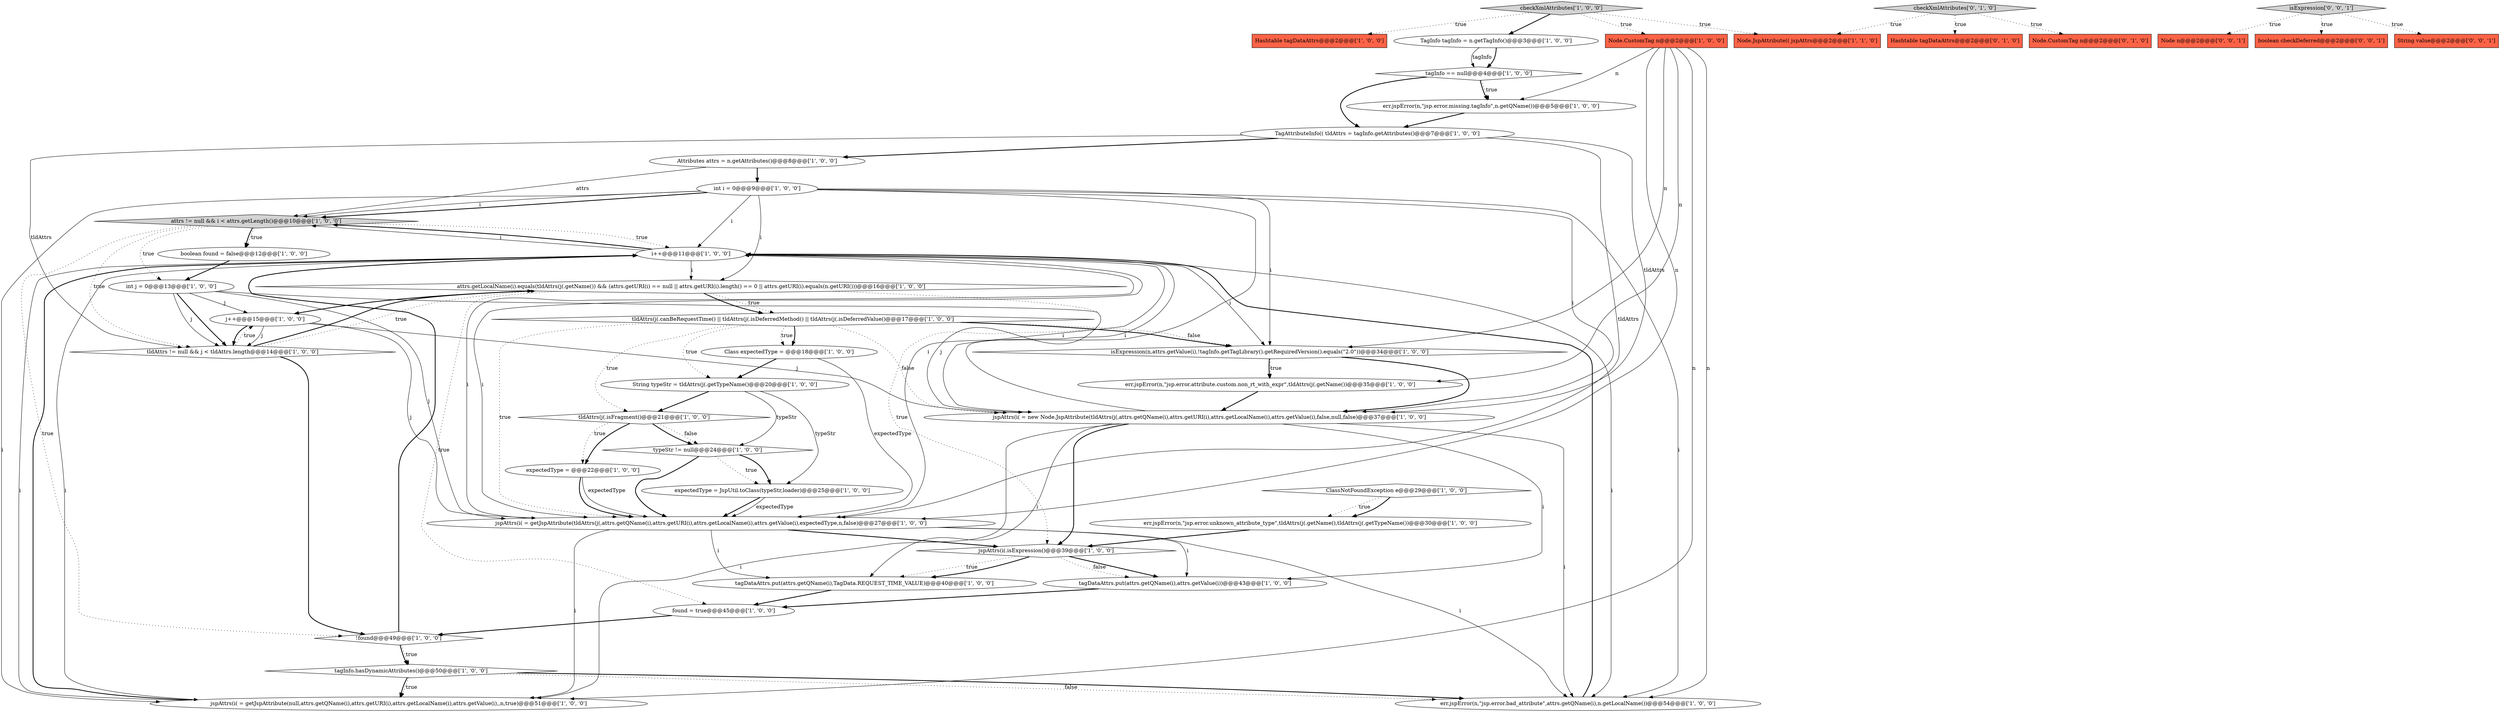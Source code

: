 digraph {
3 [style = filled, label = "Node.CustomTag n@@@2@@@['1', '0', '0']", fillcolor = tomato, shape = box image = "AAA0AAABBB1BBB"];
41 [style = filled, label = "Node n@@@2@@@['0', '0', '1']", fillcolor = tomato, shape = box image = "AAA0AAABBB3BBB"];
9 [style = filled, label = "err.jspError(n,\"jsp.error.missing.tagInfo\",n.getQName())@@@5@@@['1', '0', '0']", fillcolor = white, shape = ellipse image = "AAA0AAABBB1BBB"];
35 [style = filled, label = "expectedType = @@@22@@@['1', '0', '0']", fillcolor = white, shape = ellipse image = "AAA0AAABBB1BBB"];
37 [style = filled, label = "Attributes attrs = n.getAttributes()@@@8@@@['1', '0', '0']", fillcolor = white, shape = ellipse image = "AAA0AAABBB1BBB"];
15 [style = filled, label = "expectedType = JspUtil.toClass(typeStr,loader)@@@25@@@['1', '0', '0']", fillcolor = white, shape = ellipse image = "AAA0AAABBB1BBB"];
21 [style = filled, label = "tagInfo == null@@@4@@@['1', '0', '0']", fillcolor = white, shape = diamond image = "AAA0AAABBB1BBB"];
20 [style = filled, label = "ClassNotFoundException e@@@29@@@['1', '0', '0']", fillcolor = white, shape = diamond image = "AAA0AAABBB1BBB"];
30 [style = filled, label = "jspAttrs(i( = new Node.JspAttribute(tldAttrs(j(,attrs.getQName(i),attrs.getURI(i),attrs.getLocalName(i),attrs.getValue(i),false,null,false)@@@37@@@['1', '0', '0']", fillcolor = white, shape = ellipse image = "AAA0AAABBB1BBB"];
42 [style = filled, label = "boolean checkDeferred@@@2@@@['0', '0', '1']", fillcolor = tomato, shape = box image = "AAA0AAABBB3BBB"];
38 [style = filled, label = "Hashtable tagDataAttrs@@@2@@@['0', '1', '0']", fillcolor = tomato, shape = box image = "AAA0AAABBB2BBB"];
16 [style = filled, label = "err.jspError(n,\"jsp.error.attribute.custom.non_rt_with_expr\",tldAttrs(j(.getName())@@@35@@@['1', '0', '0']", fillcolor = white, shape = ellipse image = "AAA0AAABBB1BBB"];
11 [style = filled, label = "checkXmlAttributes['1', '0', '0']", fillcolor = lightgray, shape = diamond image = "AAA0AAABBB1BBB"];
8 [style = filled, label = "Node.JspAttribute(( jspAttrs@@@2@@@['1', '1', '0']", fillcolor = tomato, shape = box image = "AAA0AAABBB1BBB"];
23 [style = filled, label = "i++@@@11@@@['1', '0', '0']", fillcolor = white, shape = ellipse image = "AAA0AAABBB1BBB"];
1 [style = filled, label = "TagAttributeInfo(( tldAttrs = tagInfo.getAttributes()@@@7@@@['1', '0', '0']", fillcolor = white, shape = ellipse image = "AAA0AAABBB1BBB"];
31 [style = filled, label = "TagInfo tagInfo = n.getTagInfo()@@@3@@@['1', '0', '0']", fillcolor = white, shape = ellipse image = "AAA0AAABBB1BBB"];
36 [style = filled, label = "typeStr != null@@@24@@@['1', '0', '0']", fillcolor = white, shape = diamond image = "AAA0AAABBB1BBB"];
0 [style = filled, label = "Hashtable tagDataAttrs@@@2@@@['1', '0', '0']", fillcolor = tomato, shape = box image = "AAA0AAABBB1BBB"];
32 [style = filled, label = "boolean found = false@@@12@@@['1', '0', '0']", fillcolor = white, shape = ellipse image = "AAA0AAABBB1BBB"];
29 [style = filled, label = "j++@@@15@@@['1', '0', '0']", fillcolor = white, shape = ellipse image = "AAA0AAABBB1BBB"];
13 [style = filled, label = "Class expectedType = @@@18@@@['1', '0', '0']", fillcolor = white, shape = ellipse image = "AAA0AAABBB1BBB"];
18 [style = filled, label = "isExpression(n,attrs.getValue(i),!tagInfo.getTagLibrary().getRequiredVersion().equals(\"2.0\"))@@@34@@@['1', '0', '0']", fillcolor = white, shape = diamond image = "AAA0AAABBB1BBB"];
22 [style = filled, label = "tagDataAttrs.put(attrs.getQName(i),attrs.getValue(i))@@@43@@@['1', '0', '0']", fillcolor = white, shape = ellipse image = "AAA0AAABBB1BBB"];
25 [style = filled, label = "tldAttrs != null && j < tldAttrs.length@@@14@@@['1', '0', '0']", fillcolor = white, shape = diamond image = "AAA0AAABBB1BBB"];
27 [style = filled, label = "jspAttrs(i( = getJspAttribute(null,attrs.getQName(i),attrs.getURI(i),attrs.getLocalName(i),attrs.getValue(i),,n,true)@@@51@@@['1', '0', '0']", fillcolor = white, shape = ellipse image = "AAA0AAABBB1BBB"];
28 [style = filled, label = "attrs != null && i < attrs.getLength()@@@10@@@['1', '0', '0']", fillcolor = lightgray, shape = diamond image = "AAA0AAABBB1BBB"];
6 [style = filled, label = "!found@@@49@@@['1', '0', '0']", fillcolor = white, shape = diamond image = "AAA0AAABBB1BBB"];
4 [style = filled, label = "jspAttrs(i(.isExpression()@@@39@@@['1', '0', '0']", fillcolor = white, shape = diamond image = "AAA0AAABBB1BBB"];
12 [style = filled, label = "int j = 0@@@13@@@['1', '0', '0']", fillcolor = white, shape = ellipse image = "AAA0AAABBB1BBB"];
7 [style = filled, label = "jspAttrs(i( = getJspAttribute(tldAttrs(j(,attrs.getQName(i),attrs.getURI(i),attrs.getLocalName(i),attrs.getValue(i),expectedType,n,false)@@@27@@@['1', '0', '0']", fillcolor = white, shape = ellipse image = "AAA0AAABBB1BBB"];
44 [style = filled, label = "String value@@@2@@@['0', '0', '1']", fillcolor = tomato, shape = box image = "AAA0AAABBB3BBB"];
34 [style = filled, label = "err.jspError(n,\"jsp.error.bad_attribute\",attrs.getQName(i),n.getLocalName())@@@54@@@['1', '0', '0']", fillcolor = white, shape = ellipse image = "AAA0AAABBB1BBB"];
5 [style = filled, label = "tagDataAttrs.put(attrs.getQName(i),TagData.REQUEST_TIME_VALUE)@@@40@@@['1', '0', '0']", fillcolor = white, shape = ellipse image = "AAA0AAABBB1BBB"];
39 [style = filled, label = "Node.CustomTag n@@@2@@@['0', '1', '0']", fillcolor = tomato, shape = box image = "AAA0AAABBB2BBB"];
19 [style = filled, label = "err.jspError(n,\"jsp.error.unknown_attribute_type\",tldAttrs(j(.getName(),tldAttrs(j(.getTypeName())@@@30@@@['1', '0', '0']", fillcolor = white, shape = ellipse image = "AAA0AAABBB1BBB"];
10 [style = filled, label = "tagInfo.hasDynamicAttributes()@@@50@@@['1', '0', '0']", fillcolor = white, shape = diamond image = "AAA0AAABBB1BBB"];
43 [style = filled, label = "isExpression['0', '0', '1']", fillcolor = lightgray, shape = diamond image = "AAA0AAABBB3BBB"];
40 [style = filled, label = "checkXmlAttributes['0', '1', '0']", fillcolor = lightgray, shape = diamond image = "AAA0AAABBB2BBB"];
2 [style = filled, label = "found = true@@@45@@@['1', '0', '0']", fillcolor = white, shape = ellipse image = "AAA0AAABBB1BBB"];
14 [style = filled, label = "attrs.getLocalName(i).equals(tldAttrs(j(.getName()) && (attrs.getURI(i) == null || attrs.getURI(i).length() == 0 || attrs.getURI(i).equals(n.getURI()))@@@16@@@['1', '0', '0']", fillcolor = white, shape = diamond image = "AAA0AAABBB1BBB"];
17 [style = filled, label = "int i = 0@@@9@@@['1', '0', '0']", fillcolor = white, shape = ellipse image = "AAA0AAABBB1BBB"];
33 [style = filled, label = "String typeStr = tldAttrs(j(.getTypeName()@@@20@@@['1', '0', '0']", fillcolor = white, shape = ellipse image = "AAA0AAABBB1BBB"];
26 [style = filled, label = "tldAttrs(j(.canBeRequestTime() || tldAttrs(j(.isDeferredMethod() || tldAttrs(j(.isDeferredValue()@@@17@@@['1', '0', '0']", fillcolor = white, shape = diamond image = "AAA0AAABBB1BBB"];
24 [style = filled, label = "tldAttrs(j(.isFragment()@@@21@@@['1', '0', '0']", fillcolor = white, shape = diamond image = "AAA0AAABBB1BBB"];
12->25 [style = bold, label=""];
14->4 [style = dotted, label="true"];
36->15 [style = dotted, label="true"];
43->41 [style = dotted, label="true"];
1->30 [style = solid, label="tldAttrs"];
28->6 [style = dotted, label="true"];
17->27 [style = solid, label="i"];
23->30 [style = solid, label="i"];
35->7 [style = solid, label="expectedType"];
34->23 [style = bold, label=""];
14->26 [style = dotted, label="true"];
26->7 [style = dotted, label="true"];
4->22 [style = bold, label=""];
4->22 [style = dotted, label="false"];
23->28 [style = solid, label="i"];
28->12 [style = dotted, label="true"];
1->37 [style = bold, label=""];
3->7 [style = solid, label="n"];
10->27 [style = dotted, label="true"];
7->27 [style = solid, label="i"];
14->29 [style = bold, label=""];
37->28 [style = solid, label="attrs"];
37->17 [style = bold, label=""];
17->30 [style = solid, label="i"];
6->10 [style = dotted, label="true"];
23->18 [style = solid, label="i"];
36->7 [style = bold, label=""];
30->4 [style = bold, label=""];
4->5 [style = dotted, label="true"];
1->25 [style = solid, label="tldAttrs"];
17->14 [style = solid, label="i"];
33->24 [style = bold, label=""];
33->15 [style = solid, label="typeStr"];
29->25 [style = solid, label="j"];
30->34 [style = solid, label="i"];
31->21 [style = bold, label=""];
7->34 [style = solid, label="i"];
24->35 [style = bold, label=""];
26->18 [style = bold, label=""];
3->9 [style = solid, label="n"];
26->13 [style = bold, label=""];
11->31 [style = bold, label=""];
25->29 [style = dotted, label="true"];
28->32 [style = bold, label=""];
25->14 [style = bold, label=""];
24->35 [style = dotted, label="true"];
23->27 [style = solid, label="i"];
15->7 [style = bold, label=""];
3->16 [style = solid, label="n"];
17->28 [style = solid, label="i"];
25->14 [style = dotted, label="true"];
28->25 [style = dotted, label="true"];
10->34 [style = dotted, label="false"];
30->5 [style = solid, label="i"];
14->2 [style = dotted, label="true"];
26->30 [style = dotted, label="false"];
40->38 [style = dotted, label="true"];
20->19 [style = dotted, label="true"];
10->34 [style = bold, label=""];
6->23 [style = bold, label=""];
18->30 [style = bold, label=""];
40->8 [style = dotted, label="true"];
22->2 [style = bold, label=""];
15->7 [style = solid, label="expectedType"];
11->3 [style = dotted, label="true"];
7->23 [style = solid, label="i"];
30->27 [style = solid, label="i"];
21->9 [style = dotted, label="true"];
30->23 [style = solid, label="i"];
26->13 [style = dotted, label="true"];
35->7 [style = bold, label=""];
29->25 [style = bold, label=""];
7->22 [style = solid, label="i"];
20->19 [style = bold, label=""];
12->7 [style = solid, label="j"];
27->23 [style = solid, label="i"];
29->7 [style = solid, label="j"];
26->24 [style = dotted, label="true"];
3->27 [style = solid, label="n"];
26->18 [style = dotted, label="false"];
18->16 [style = bold, label=""];
12->25 [style = solid, label="j"];
26->33 [style = dotted, label="true"];
19->4 [style = bold, label=""];
2->6 [style = bold, label=""];
31->21 [style = solid, label="tagInfo"];
28->23 [style = dotted, label="true"];
12->29 [style = solid, label="j"];
21->1 [style = bold, label=""];
21->9 [style = bold, label=""];
16->30 [style = bold, label=""];
25->6 [style = bold, label=""];
23->34 [style = solid, label="i"];
12->30 [style = solid, label="j"];
13->7 [style = solid, label="expectedType"];
5->2 [style = bold, label=""];
17->18 [style = solid, label="i"];
32->12 [style = bold, label=""];
3->18 [style = solid, label="n"];
1->7 [style = solid, label="tldAttrs"];
36->15 [style = bold, label=""];
24->36 [style = bold, label=""];
4->5 [style = bold, label=""];
3->34 [style = solid, label="n"];
29->30 [style = solid, label="j"];
30->22 [style = solid, label="i"];
27->23 [style = bold, label=""];
10->27 [style = bold, label=""];
13->33 [style = bold, label=""];
11->0 [style = dotted, label="true"];
33->36 [style = solid, label="typeStr"];
14->26 [style = bold, label=""];
17->34 [style = solid, label="i"];
6->10 [style = bold, label=""];
18->16 [style = dotted, label="true"];
23->7 [style = solid, label="i"];
11->8 [style = dotted, label="true"];
43->42 [style = dotted, label="true"];
7->4 [style = bold, label=""];
23->14 [style = solid, label="i"];
17->28 [style = bold, label=""];
17->7 [style = solid, label="i"];
23->28 [style = bold, label=""];
40->39 [style = dotted, label="true"];
28->32 [style = dotted, label="true"];
43->44 [style = dotted, label="true"];
17->23 [style = solid, label="i"];
9->1 [style = bold, label=""];
7->5 [style = solid, label="i"];
24->36 [style = dotted, label="false"];
}
